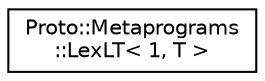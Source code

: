digraph "Graphical Class Hierarchy"
{
  edge [fontname="Helvetica",fontsize="10",labelfontname="Helvetica",labelfontsize="10"];
  node [fontname="Helvetica",fontsize="10",shape=record];
  rankdir="LR";
  Node0 [label="Proto::Metaprograms\l::LexLT\< 1, T \>",height=0.2,width=0.4,color="black", fillcolor="white", style="filled",URL="$structProto_1_1Metaprograms_1_1LexLT_3_011_00_01T_01_4.html"];
}
